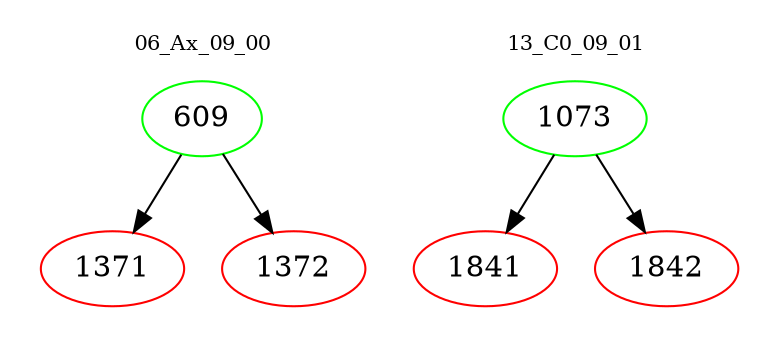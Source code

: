 digraph{
subgraph cluster_0 {
color = white
label = "06_Ax_09_00";
fontsize=10;
T0_609 [label="609", color="green"]
T0_609 -> T0_1371 [color="black"]
T0_1371 [label="1371", color="red"]
T0_609 -> T0_1372 [color="black"]
T0_1372 [label="1372", color="red"]
}
subgraph cluster_1 {
color = white
label = "13_C0_09_01";
fontsize=10;
T1_1073 [label="1073", color="green"]
T1_1073 -> T1_1841 [color="black"]
T1_1841 [label="1841", color="red"]
T1_1073 -> T1_1842 [color="black"]
T1_1842 [label="1842", color="red"]
}
}
